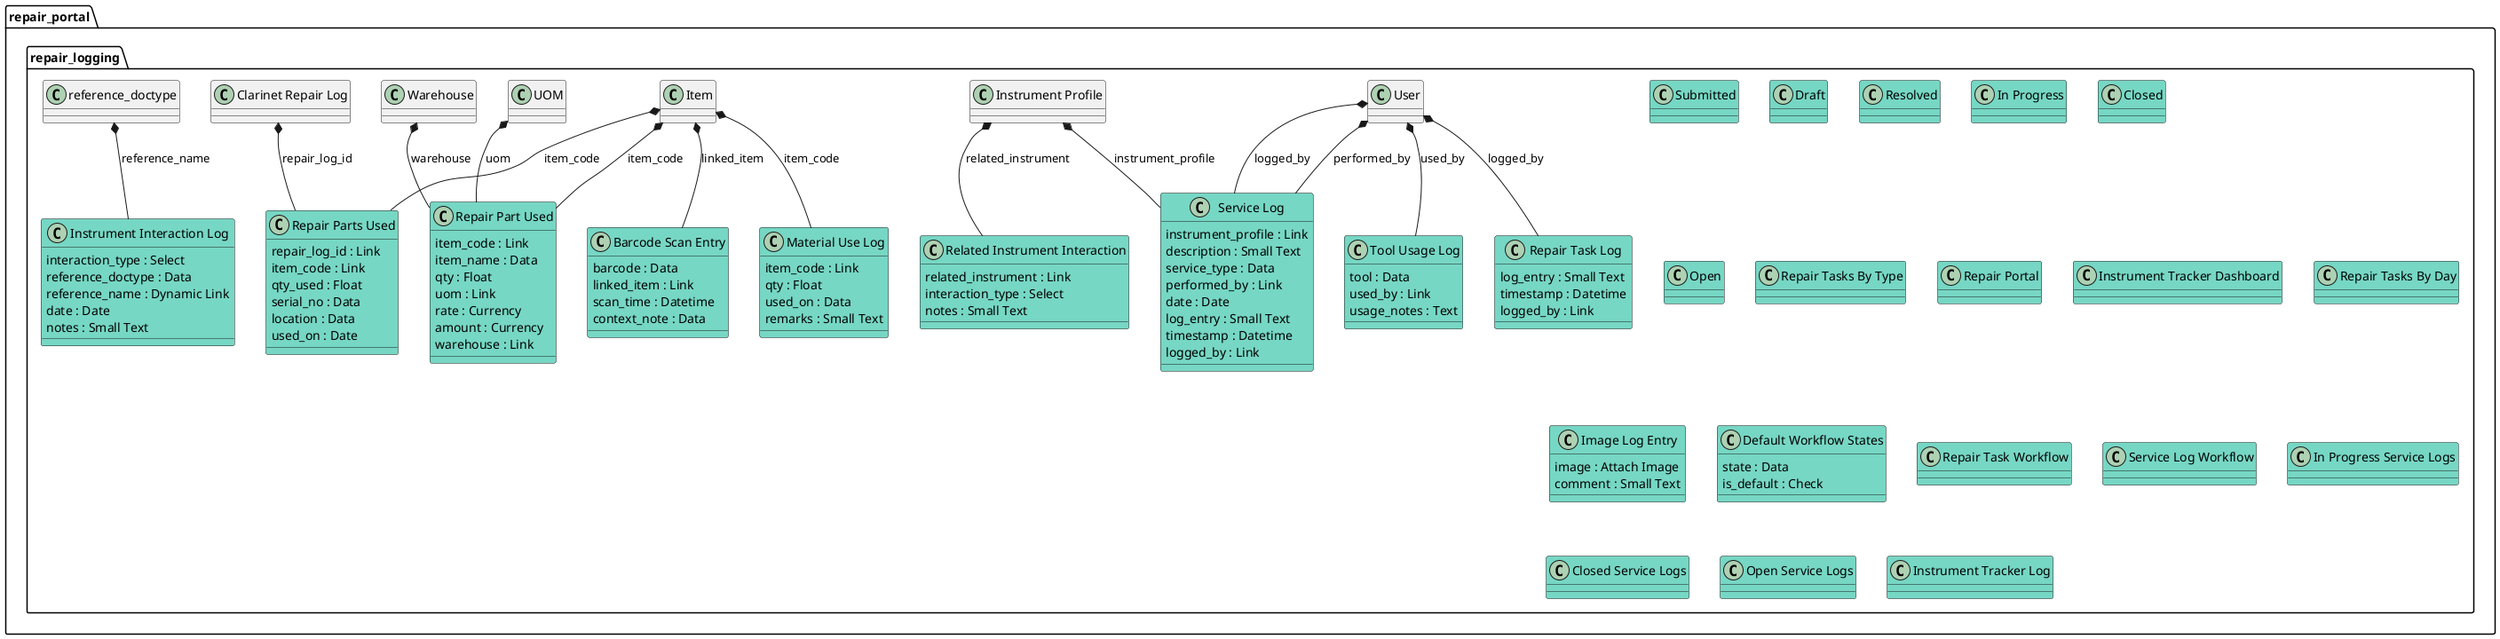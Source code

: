 @startuml
package repair_portal.repair_logging <<Folder>> {
class "Submitted" #76D7C4 {
}
class "Draft" #76D7C4 {
}
class "Resolved" #76D7C4 {
}
class "In Progress" #76D7C4 {
}
class "Closed" #76D7C4 {
}
class "Open" #76D7C4 {
}
class "Repair Tasks By Type" #76D7C4 {
}
class "Repair Portal" #76D7C4 {
}
class "Instrument Tracker Dashboard" #76D7C4 {
}
class "Repair Tasks By Day" #76D7C4 {
}
"User" *-- "Repair Task Log" : logged_by
class "Repair Task Log" #76D7C4 {
  log_entry : Small Text
  timestamp : Datetime
  logged_by : Link
}
"Instrument Profile" *-- "Service Log" : instrument_profile
"User" *-- "Service Log" : performed_by
"User" *-- "Service Log" : logged_by
class "Service Log" #76D7C4 {
  instrument_profile : Link
  description : Small Text
  service_type : Data
  performed_by : Link
  date : Date
  log_entry : Small Text
  timestamp : Datetime
  logged_by : Link
}
"Item" *-- "Material Use Log" : item_code
class "Material Use Log" #76D7C4 {
  item_code : Link
  qty : Float
  used_on : Data
  remarks : Small Text
}
"Item" *-- "Repair Part Used" : item_code
"UOM" *-- "Repair Part Used" : uom
"Warehouse" *-- "Repair Part Used" : warehouse
class "Repair Part Used" #76D7C4 {
  item_code : Link
  item_name : Data
  qty : Float
  uom : Link
  rate : Currency
  amount : Currency
  warehouse : Link
}
"Instrument Profile" *-- "Related Instrument Interaction" : related_instrument
class "Related Instrument Interaction" #76D7C4 {
  related_instrument : Link
  interaction_type : Select
  notes : Small Text
}
class "Image Log Entry" #76D7C4 {
  image : Attach Image
  comment : Small Text
}
"User" *-- "Tool Usage Log" : used_by
class "Tool Usage Log" #76D7C4 {
  tool : Data
  used_by : Link
  usage_notes : Text
}
class "Default Workflow States" #76D7C4 {
  state : Data
  is_default : Check
}
"reference_doctype" *-- "Instrument Interaction Log" : reference_name
class "Instrument Interaction Log" #76D7C4 {
  interaction_type : Select
  reference_doctype : Data
  reference_name : Dynamic Link
  date : Date
  notes : Small Text
}
"Item" *-- "Barcode Scan Entry" : linked_item
class "Barcode Scan Entry" #76D7C4 {
  barcode : Data
  linked_item : Link
  scan_time : Datetime
  context_note : Data
}
"Clarinet Repair Log" *-- "Repair Parts Used" : repair_log_id
"Item" *-- "Repair Parts Used" : item_code
class "Repair Parts Used" #76D7C4 {
  repair_log_id : Link
  item_code : Link
  qty_used : Float
  serial_no : Data
  location : Data
  used_on : Date
}
class "Repair Task Workflow" #76D7C4 {
}
class "Service Log Workflow" #76D7C4 {
}
class "In Progress Service Logs" #76D7C4 {
}
class "Closed Service Logs" #76D7C4 {
}
class "Open Service Logs" #76D7C4 {
}
class "Instrument Tracker Log" #76D7C4 {
}
}
@enduml